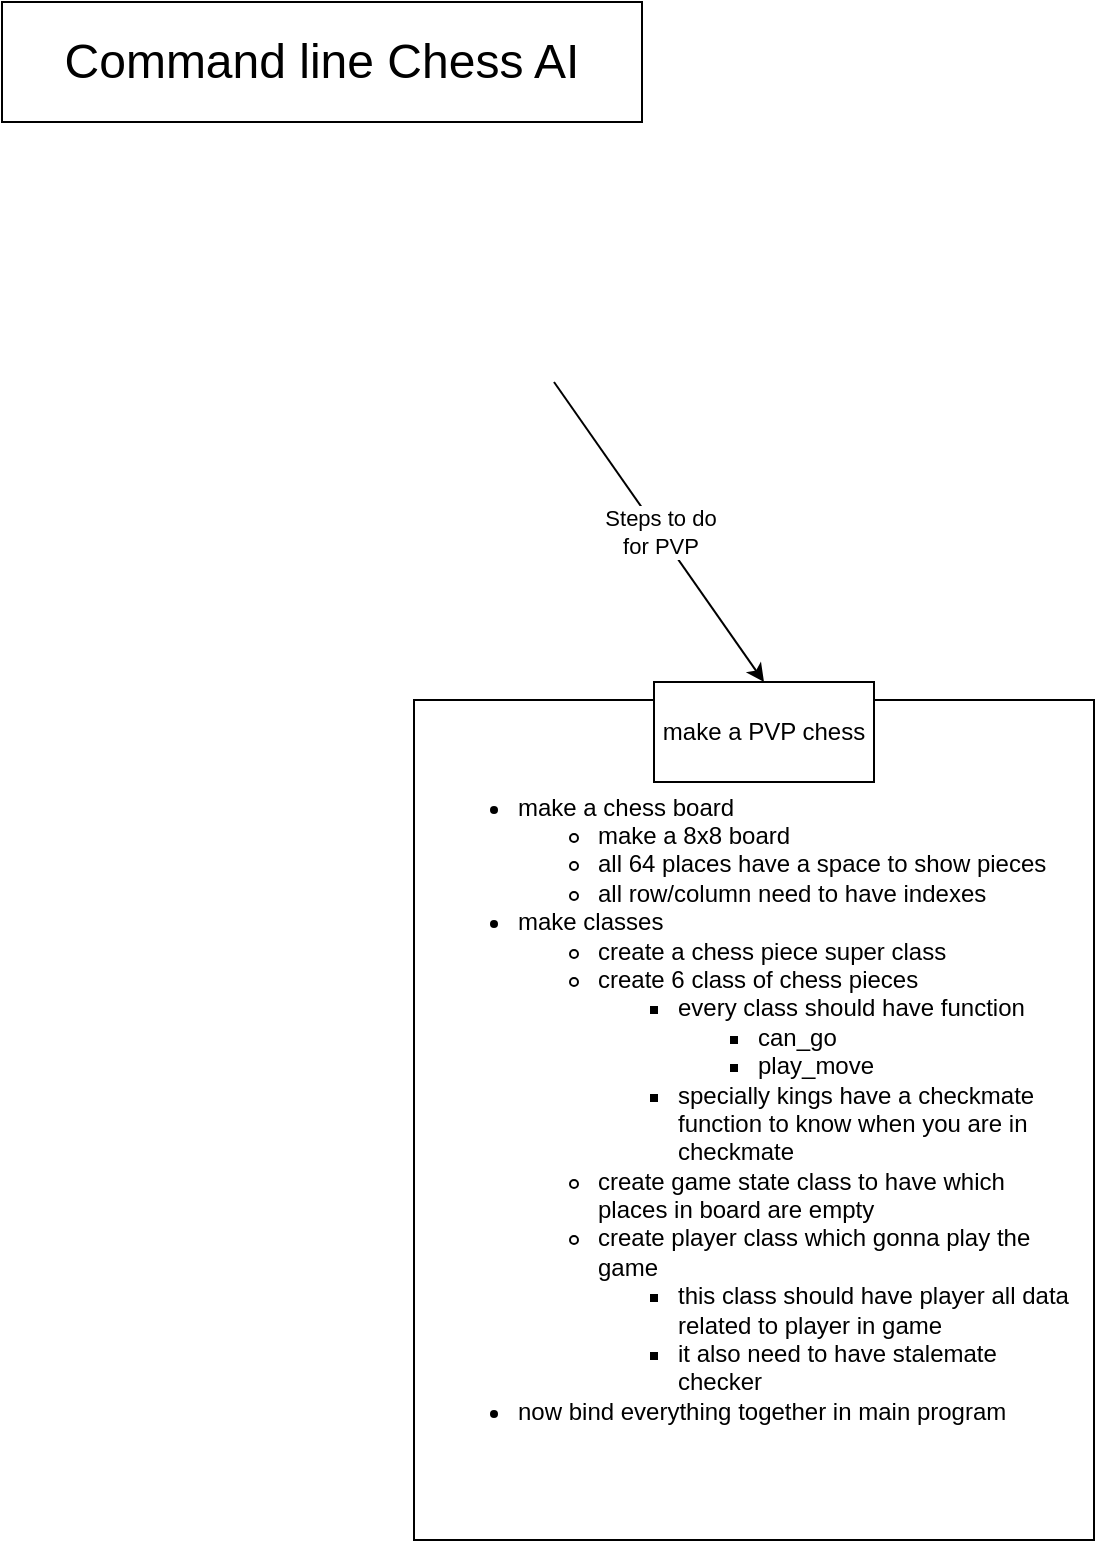 <mxfile version="14.9.5" type="github"><diagram id="C8CpwT0peG1IRykYCG8t" name="Page-1"><mxGraphModel dx="1038" dy="588" grid="1" gridSize="10" guides="1" tooltips="1" connect="1" arrows="1" fold="1" page="1" pageScale="1" pageWidth="827" pageHeight="1169" math="0" shadow="0"><root><mxCell id="0"/><mxCell id="1" parent="0"/><mxCell id="KZSMq0QHPbp5fGp26-mg-1" value="" style="shape=image;imageAspect=0;aspect=fixed;verticalLabelPosition=bottom;verticalAlign=top;image=https://images.chesscomfiles.com/uploads/v1/images_users/tiny_mce/ColinStapczynski/phpa2wQPr.png;" vertex="1" parent="1"><mxGeometry x="299.22" y="90" width="229.56" height="230" as="geometry"/></mxCell><mxCell id="KZSMq0QHPbp5fGp26-mg-2" value="" style="rounded=0;whiteSpace=wrap;html=1;" vertex="1" parent="1"><mxGeometry x="254" y="10" width="320" height="60" as="geometry"/></mxCell><mxCell id="KZSMq0QHPbp5fGp26-mg-3" value="&lt;font style=&quot;font-size: 24px&quot;&gt;Command line Chess AI&lt;/font&gt;" style="text;html=1;strokeColor=none;fillColor=none;align=center;verticalAlign=middle;whiteSpace=wrap;rounded=0;" vertex="1" parent="1"><mxGeometry x="269" y="25" width="290" height="30" as="geometry"/></mxCell><mxCell id="KZSMq0QHPbp5fGp26-mg-5" value="" style="rounded=0;whiteSpace=wrap;html=1;" vertex="1" parent="1"><mxGeometry x="460" y="359" width="340" height="420" as="geometry"/></mxCell><mxCell id="KZSMq0QHPbp5fGp26-mg-10" value="" style="endArrow=classic;html=1;entryX=0.5;entryY=0;entryDx=0;entryDy=0;" edge="1" parent="1" target="KZSMq0QHPbp5fGp26-mg-14"><mxGeometry relative="1" as="geometry"><mxPoint x="530" y="200" as="sourcePoint"/><mxPoint x="630" y="250" as="targetPoint"/></mxGeometry></mxCell><mxCell id="KZSMq0QHPbp5fGp26-mg-11" value="Steps to do&lt;br&gt;for PVP" style="edgeLabel;resizable=0;html=1;align=center;verticalAlign=middle;" connectable="0" vertex="1" parent="KZSMq0QHPbp5fGp26-mg-10"><mxGeometry relative="1" as="geometry"><mxPoint as="offset"/></mxGeometry></mxCell><mxCell id="KZSMq0QHPbp5fGp26-mg-12" value="&lt;ul&gt;&lt;li&gt;&lt;span&gt;make a chess board&lt;/span&gt;&lt;/li&gt;&lt;ul&gt;&lt;li&gt;make a 8x8 board&lt;/li&gt;&lt;li&gt;all 64 places have a space to show pieces&lt;/li&gt;&lt;li&gt;all row/column need to have indexes&lt;/li&gt;&lt;/ul&gt;&lt;li&gt;make classes&lt;/li&gt;&lt;ul&gt;&lt;li&gt;create a chess piece super class&lt;/li&gt;&lt;li&gt;create 6 class of chess pieces&lt;/li&gt;&lt;ul&gt;&lt;li&gt;every class should have function&lt;/li&gt;&lt;ul&gt;&lt;li&gt;can_go&lt;/li&gt;&lt;li&gt;play_move&lt;/li&gt;&lt;/ul&gt;&lt;li&gt;specially kings have a checkmate function to know when you are in checkmate&lt;/li&gt;&lt;/ul&gt;&lt;li&gt;create game state class to have which places in board are empty&lt;/li&gt;&lt;li&gt;create player class which gonna play the game&lt;/li&gt;&lt;ul&gt;&lt;li&gt;this class should have player all data related to player in game&lt;/li&gt;&lt;li&gt;it also need to have stalemate checker&lt;/li&gt;&lt;/ul&gt;&lt;/ul&gt;&lt;li&gt;now bind everything together in main program&lt;/li&gt;&lt;/ul&gt;&lt;br&gt;&lt;br&gt;&lt;span style=&quot;white-space: pre&quot;&gt;&#9;&lt;/span&gt;" style="text;html=1;strokeColor=none;fillColor=none;align=left;verticalAlign=middle;whiteSpace=wrap;rounded=0;" vertex="1" parent="1"><mxGeometry x="470" y="400" width="320" height="369" as="geometry"/></mxCell><mxCell id="KZSMq0QHPbp5fGp26-mg-14" value="make a PVP chess" style="rounded=0;whiteSpace=wrap;html=1;" vertex="1" parent="1"><mxGeometry x="580" y="350" width="110" height="50" as="geometry"/></mxCell></root></mxGraphModel></diagram></mxfile>